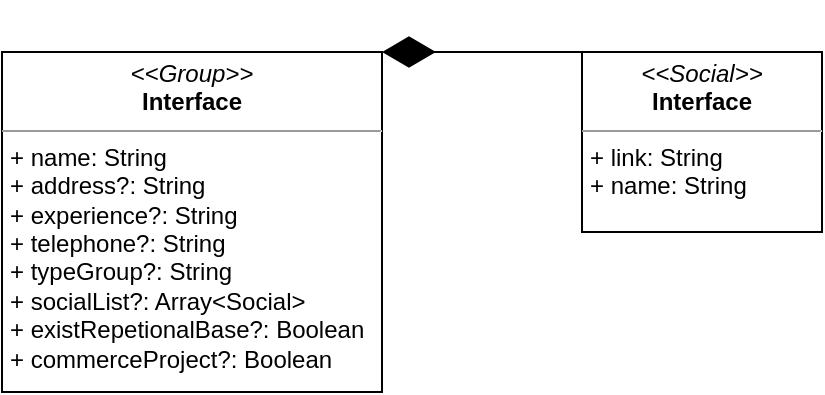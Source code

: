 <mxfile>
    <diagram id="R2lEEEUBdFMjLlhIrx00" name="Page-1">
        <mxGraphModel dx="1087" dy="860" grid="1" gridSize="10" guides="1" tooltips="1" connect="1" arrows="1" fold="1" page="1" pageScale="1" pageWidth="850" pageHeight="1100" math="0" shadow="0" extFonts="Permanent Marker^https://fonts.googleapis.com/css?family=Permanent+Marker">
            <root>
                <mxCell id="0"/>
                <mxCell id="1" parent="0"/>
                <mxCell id="2" value="&lt;p style=&quot;margin: 0px ; margin-top: 4px ; text-align: center&quot;&gt;&lt;i&gt;&amp;lt;&amp;lt;Group&amp;gt;&amp;gt;&lt;/i&gt;&lt;br&gt;&lt;b&gt;Interface&lt;/b&gt;&lt;/p&gt;&lt;hr size=&quot;1&quot;&gt;&lt;p style=&quot;margin: 0px ; margin-left: 4px&quot;&gt;+ name: String&lt;br&gt;&lt;/p&gt;&lt;p style=&quot;margin: 0px ; margin-left: 4px&quot;&gt;+ address?: String&lt;/p&gt;&lt;p style=&quot;margin: 0px ; margin-left: 4px&quot;&gt;+ experience?: String&lt;/p&gt;&lt;p style=&quot;margin: 0px ; margin-left: 4px&quot;&gt;+ telephone?: String&lt;/p&gt;&lt;p style=&quot;margin: 0px ; margin-left: 4px&quot;&gt;+ typeGroup?: String&lt;/p&gt;&lt;p style=&quot;margin: 0px ; margin-left: 4px&quot;&gt;+ socialList?: Array&amp;lt;Social&amp;gt;&lt;/p&gt;&lt;p style=&quot;margin: 0px ; margin-left: 4px&quot;&gt;+ existRepetionalBase?: Boolean&lt;/p&gt;&lt;p style=&quot;margin: 0px ; margin-left: 4px&quot;&gt;+ commerceProject?: Boolean&lt;/p&gt;&lt;p style=&quot;margin: 0px ; margin-left: 4px&quot;&gt;&lt;br&gt;&lt;/p&gt;" style="verticalAlign=top;align=left;overflow=fill;fontSize=12;fontFamily=Helvetica;html=1;" parent="1" vertex="1">
                    <mxGeometry x="10" y="30" width="190" height="170" as="geometry"/>
                </mxCell>
                <mxCell id="3" value="&lt;p style=&quot;margin: 0px ; margin-top: 4px ; text-align: center&quot;&gt;&lt;i&gt;&amp;lt;&amp;lt;Social&amp;gt;&amp;gt;&lt;/i&gt;&lt;br&gt;&lt;b&gt;Interface&lt;/b&gt;&lt;/p&gt;&lt;hr size=&quot;1&quot;&gt;&lt;p style=&quot;margin: 0px ; margin-left: 4px&quot;&gt;+ link: String&lt;/p&gt;&lt;p style=&quot;margin: 0px ; margin-left: 4px&quot;&gt;+ name: String&lt;/p&gt;" style="verticalAlign=top;align=left;overflow=fill;fontSize=12;fontFamily=Helvetica;html=1;" parent="1" vertex="1">
                    <mxGeometry x="300" y="30" width="120" height="90" as="geometry"/>
                </mxCell>
                <mxCell id="4" value="" style="endArrow=diamondThin;endFill=1;endSize=24;html=1;entryX=1;entryY=0;entryDx=0;entryDy=0;exitX=0;exitY=0;exitDx=0;exitDy=0;" parent="1" source="3" target="2" edge="1">
                    <mxGeometry width="160" relative="1" as="geometry">
                        <mxPoint x="160" y="415" as="sourcePoint"/>
                        <mxPoint x="320" y="415" as="targetPoint"/>
                    </mxGeometry>
                </mxCell>
            </root>
        </mxGraphModel>
    </diagram>
</mxfile>